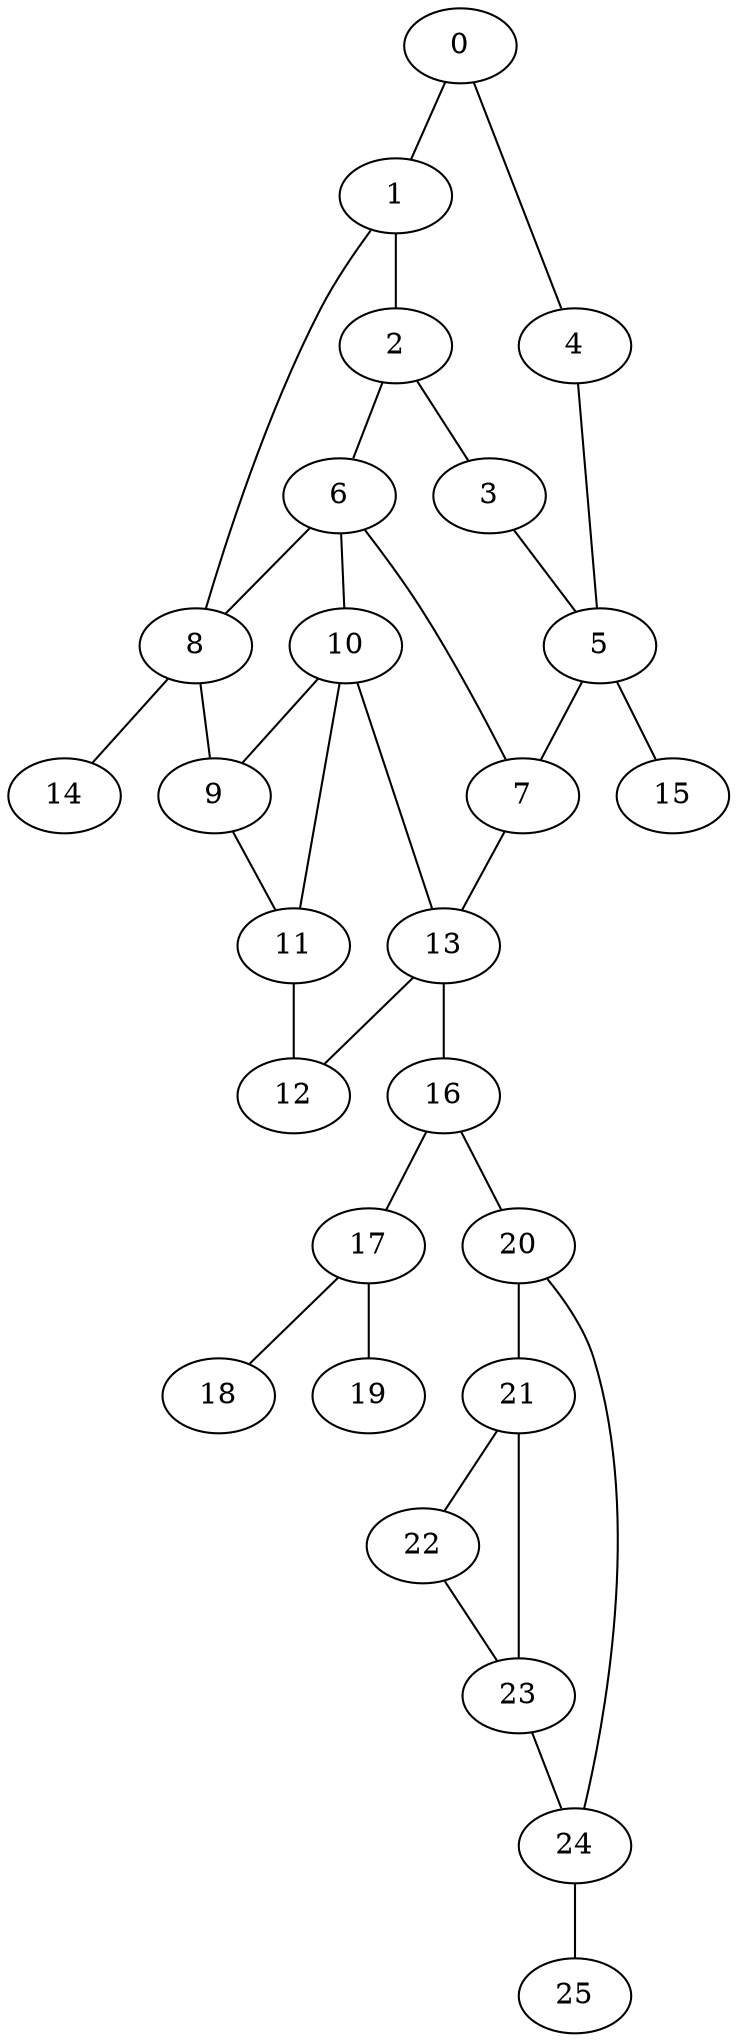 graph G {
0;
1;
2;
3;
4;
5;
6;
7;
8;
9;
10;
11;
12;
13;
14;
15;
16;
17;
18;
19;
20;
21;
22;
23;
24;
25;
0--1 ;
1--2 ;
2--3 ;
3--5 ;
0--4 ;
4--5 ;
2--6 ;
6--7 ;
6--8 ;
5--7 ;
1--8 ;
8--9 ;
6--10 ;
10--9 ;
9--11 ;
10--11 ;
11--12 ;
10--13 ;
13--12 ;
7--13 ;
8--14 ;
5--15 ;
13--16 ;
16--17 ;
17--18 ;
17--19 ;
16--20 ;
20--21 ;
21--22 ;
21--23 ;
20--24 ;
22--23 ;
23--24 ;
24--25 ;
}
